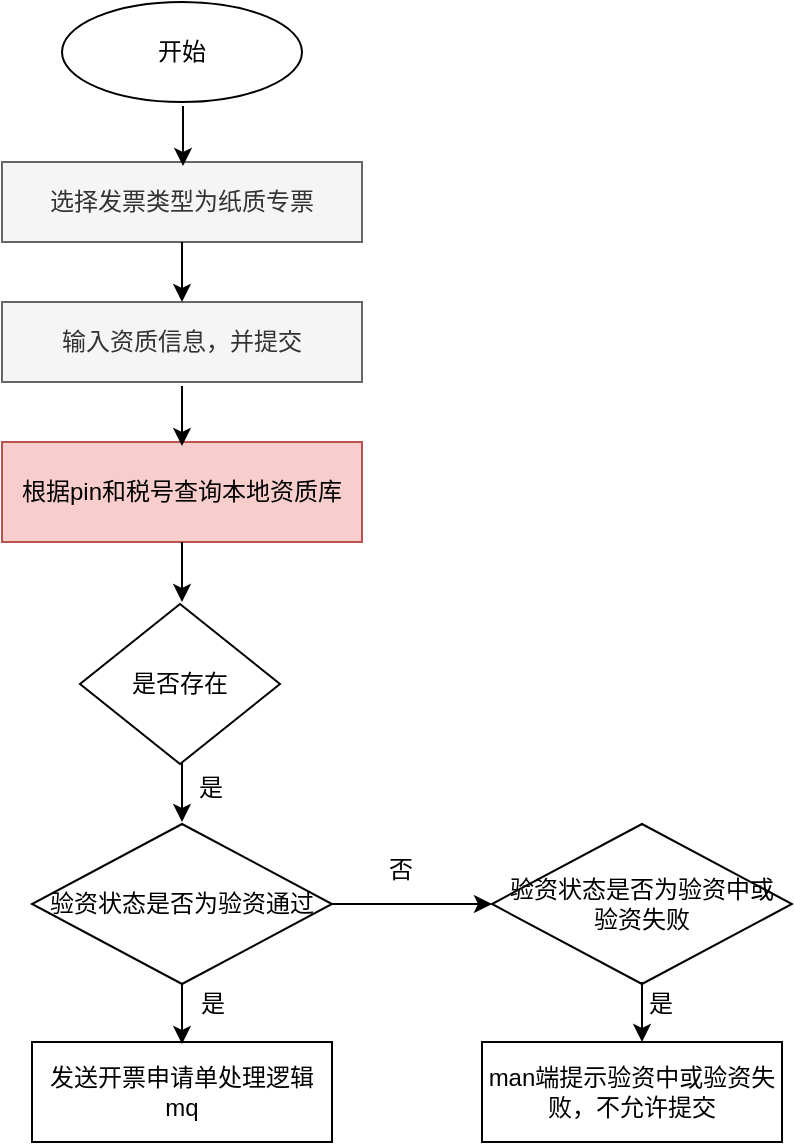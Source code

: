 <mxfile version="10.9.6" type="github"><diagram id="mTF7m7z_RgD0iu-3zw-L" name="Page-1"><mxGraphModel dx="1147" dy="762" grid="1" gridSize="10" guides="1" tooltips="1" connect="1" arrows="1" fold="1" page="1" pageScale="1" pageWidth="827" pageHeight="1169" math="0" shadow="0"><root><mxCell id="0"/><mxCell id="1" parent="0"/><mxCell id="8ZvdwJZyMLlwkZHbSe25-1" value="开始" style="ellipse;whiteSpace=wrap;html=1;" vertex="1" parent="1"><mxGeometry x="340" y="140" width="120" height="50" as="geometry"/></mxCell><mxCell id="8ZvdwJZyMLlwkZHbSe25-2" value="选择发票类型为纸质专票" style="rounded=0;whiteSpace=wrap;html=1;fillColor=#f5f5f5;strokeColor=#666666;fontColor=#333333;" vertex="1" parent="1"><mxGeometry x="310" y="220" width="180" height="40" as="geometry"/></mxCell><mxCell id="8ZvdwJZyMLlwkZHbSe25-3" value="输入资质信息，并提交" style="rounded=0;whiteSpace=wrap;html=1;fillColor=#f5f5f5;strokeColor=#666666;fontColor=#333333;" vertex="1" parent="1"><mxGeometry x="310" y="290" width="180" height="40" as="geometry"/></mxCell><mxCell id="8ZvdwJZyMLlwkZHbSe25-4" value="根据pin和税号查询本地资质库" style="rounded=0;whiteSpace=wrap;html=1;fillColor=#f8cecc;strokeColor=#b85450;" vertex="1" parent="1"><mxGeometry x="310" y="360" width="180" height="50" as="geometry"/></mxCell><mxCell id="8ZvdwJZyMLlwkZHbSe25-5" value="是否存在" style="rhombus;whiteSpace=wrap;html=1;" vertex="1" parent="1"><mxGeometry x="349" y="441" width="100" height="80" as="geometry"/></mxCell><mxCell id="8ZvdwJZyMLlwkZHbSe25-18" value="" style="edgeStyle=orthogonalEdgeStyle;rounded=0;orthogonalLoop=1;jettySize=auto;html=1;" edge="1" parent="1" source="8ZvdwJZyMLlwkZHbSe25-6" target="8ZvdwJZyMLlwkZHbSe25-17"><mxGeometry relative="1" as="geometry"/></mxCell><mxCell id="8ZvdwJZyMLlwkZHbSe25-6" value="验资状态是否为验资通过" style="rhombus;whiteSpace=wrap;html=1;" vertex="1" parent="1"><mxGeometry x="325" y="551" width="150" height="80" as="geometry"/></mxCell><mxCell id="8ZvdwJZyMLlwkZHbSe25-17" value="验资状态是否为验资中或&lt;br&gt;验资失败" style="rhombus;whiteSpace=wrap;html=1;" vertex="1" parent="1"><mxGeometry x="555" y="551" width="150" height="80" as="geometry"/></mxCell><mxCell id="8ZvdwJZyMLlwkZHbSe25-8" value="" style="endArrow=classic;html=1;" edge="1" parent="1"><mxGeometry width="50" height="50" relative="1" as="geometry"><mxPoint x="400.5" y="192" as="sourcePoint"/><mxPoint x="400.5" y="222" as="targetPoint"/></mxGeometry></mxCell><mxCell id="8ZvdwJZyMLlwkZHbSe25-9" value="" style="endArrow=classic;html=1;" edge="1" parent="1"><mxGeometry width="50" height="50" relative="1" as="geometry"><mxPoint x="400" y="260" as="sourcePoint"/><mxPoint x="400" y="290" as="targetPoint"/></mxGeometry></mxCell><mxCell id="8ZvdwJZyMLlwkZHbSe25-10" value="" style="endArrow=classic;html=1;" edge="1" parent="1"><mxGeometry width="50" height="50" relative="1" as="geometry"><mxPoint x="400" y="332" as="sourcePoint"/><mxPoint x="400" y="362" as="targetPoint"/></mxGeometry></mxCell><mxCell id="8ZvdwJZyMLlwkZHbSe25-11" value="" style="endArrow=classic;html=1;" edge="1" parent="1"><mxGeometry width="50" height="50" relative="1" as="geometry"><mxPoint x="400" y="410" as="sourcePoint"/><mxPoint x="400" y="440" as="targetPoint"/></mxGeometry></mxCell><mxCell id="8ZvdwJZyMLlwkZHbSe25-12" value="" style="endArrow=classic;html=1;" edge="1" parent="1"><mxGeometry width="50" height="50" relative="1" as="geometry"><mxPoint x="400" y="520" as="sourcePoint"/><mxPoint x="400" y="550" as="targetPoint"/></mxGeometry></mxCell><mxCell id="8ZvdwJZyMLlwkZHbSe25-13" value="是" style="text;html=1;strokeColor=none;fillColor=none;align=center;verticalAlign=middle;whiteSpace=wrap;rounded=0;" vertex="1" parent="1"><mxGeometry x="405" y="523" width="19" height="20" as="geometry"/></mxCell><mxCell id="8ZvdwJZyMLlwkZHbSe25-14" value="发送开票申请单处理逻辑mq" style="rounded=0;whiteSpace=wrap;html=1;" vertex="1" parent="1"><mxGeometry x="325" y="660" width="150" height="50" as="geometry"/></mxCell><mxCell id="8ZvdwJZyMLlwkZHbSe25-15" value="" style="endArrow=classic;html=1;" edge="1" parent="1"><mxGeometry width="50" height="50" relative="1" as="geometry"><mxPoint x="400" y="631" as="sourcePoint"/><mxPoint x="400" y="661" as="targetPoint"/></mxGeometry></mxCell><mxCell id="8ZvdwJZyMLlwkZHbSe25-16" value="是" style="text;html=1;strokeColor=none;fillColor=none;align=center;verticalAlign=middle;whiteSpace=wrap;rounded=0;" vertex="1" parent="1"><mxGeometry x="405.5" y="631" width="19" height="20" as="geometry"/></mxCell><mxCell id="8ZvdwJZyMLlwkZHbSe25-19" value="否" style="text;html=1;strokeColor=none;fillColor=none;align=center;verticalAlign=middle;whiteSpace=wrap;rounded=0;" vertex="1" parent="1"><mxGeometry x="500" y="564" width="19" height="20" as="geometry"/></mxCell><mxCell id="8ZvdwJZyMLlwkZHbSe25-20" value="man端提示验资中或验资失败，不允许提交" style="rounded=0;whiteSpace=wrap;html=1;" vertex="1" parent="1"><mxGeometry x="550" y="660" width="150" height="50" as="geometry"/></mxCell><mxCell id="8ZvdwJZyMLlwkZHbSe25-21" value="" style="endArrow=classic;html=1;" edge="1" parent="1"><mxGeometry width="50" height="50" relative="1" as="geometry"><mxPoint x="630" y="630" as="sourcePoint"/><mxPoint x="630" y="660" as="targetPoint"/></mxGeometry></mxCell><mxCell id="8ZvdwJZyMLlwkZHbSe25-24" value="是" style="text;html=1;strokeColor=none;fillColor=none;align=center;verticalAlign=middle;whiteSpace=wrap;rounded=0;" vertex="1" parent="1"><mxGeometry x="630" y="631" width="19" height="20" as="geometry"/></mxCell></root></mxGraphModel></diagram></mxfile>